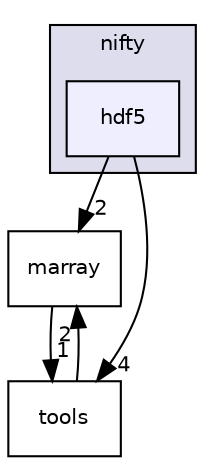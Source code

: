 digraph "/home/tbeier/src/nifty/include/nifty/hdf5" {
  compound=true
  node [ fontsize="10", fontname="Helvetica"];
  edge [ labelfontsize="10", labelfontname="Helvetica"];
  subgraph clusterdir_7bdd7effb88beef2660912af17dcb9d6 {
    graph [ bgcolor="#ddddee", pencolor="black", label="nifty" fontname="Helvetica", fontsize="10", URL="dir_7bdd7effb88beef2660912af17dcb9d6.html"]
  dir_a5805c09741c72075d0cbb87a1fc4308 [shape=box, label="hdf5", style="filled", fillcolor="#eeeeff", pencolor="black", URL="dir_a5805c09741c72075d0cbb87a1fc4308.html"];
  }
  dir_c3672bffa74d8c5772db4d4fa143fc52 [shape=box label="marray" URL="dir_c3672bffa74d8c5772db4d4fa143fc52.html"];
  dir_696766375fbed7c9f8dc2e8fc7640177 [shape=box label="tools" URL="dir_696766375fbed7c9f8dc2e8fc7640177.html"];
  dir_a5805c09741c72075d0cbb87a1fc4308->dir_c3672bffa74d8c5772db4d4fa143fc52 [headlabel="2", labeldistance=1.5 headhref="dir_000035_000038.html"];
  dir_a5805c09741c72075d0cbb87a1fc4308->dir_696766375fbed7c9f8dc2e8fc7640177 [headlabel="4", labeldistance=1.5 headhref="dir_000035_000045.html"];
  dir_c3672bffa74d8c5772db4d4fa143fc52->dir_696766375fbed7c9f8dc2e8fc7640177 [headlabel="1", labeldistance=1.5 headhref="dir_000038_000045.html"];
  dir_696766375fbed7c9f8dc2e8fc7640177->dir_c3672bffa74d8c5772db4d4fa143fc52 [headlabel="2", labeldistance=1.5 headhref="dir_000045_000038.html"];
}
